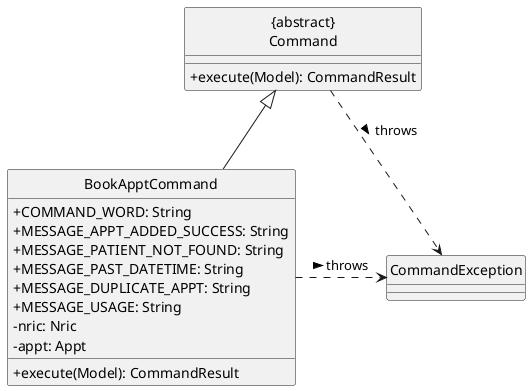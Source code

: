 @startuml BookApptCommand
hide circle
skinparam classAttributeIconSize 0

Class "{abstract}\nCommand" as Command {
  +execute(Model): CommandResult
}
Class BookApptCommand {
  +COMMAND_WORD: String
  +MESSAGE_APPT_ADDED_SUCCESS: String
  +MESSAGE_PATIENT_NOT_FOUND: String
  +MESSAGE_PAST_DATETIME: String
  +MESSAGE_DUPLICATE_APPT: String
  +MESSAGE_USAGE: String
  -nric: Nric
  -appt: Appt
  +execute(Model): CommandResult
}
Class CommandException

BookApptCommand -up-|> Command
Command ..> CommandException: throws >
BookApptCommand .right.> CommandException: throws >
@enduml
